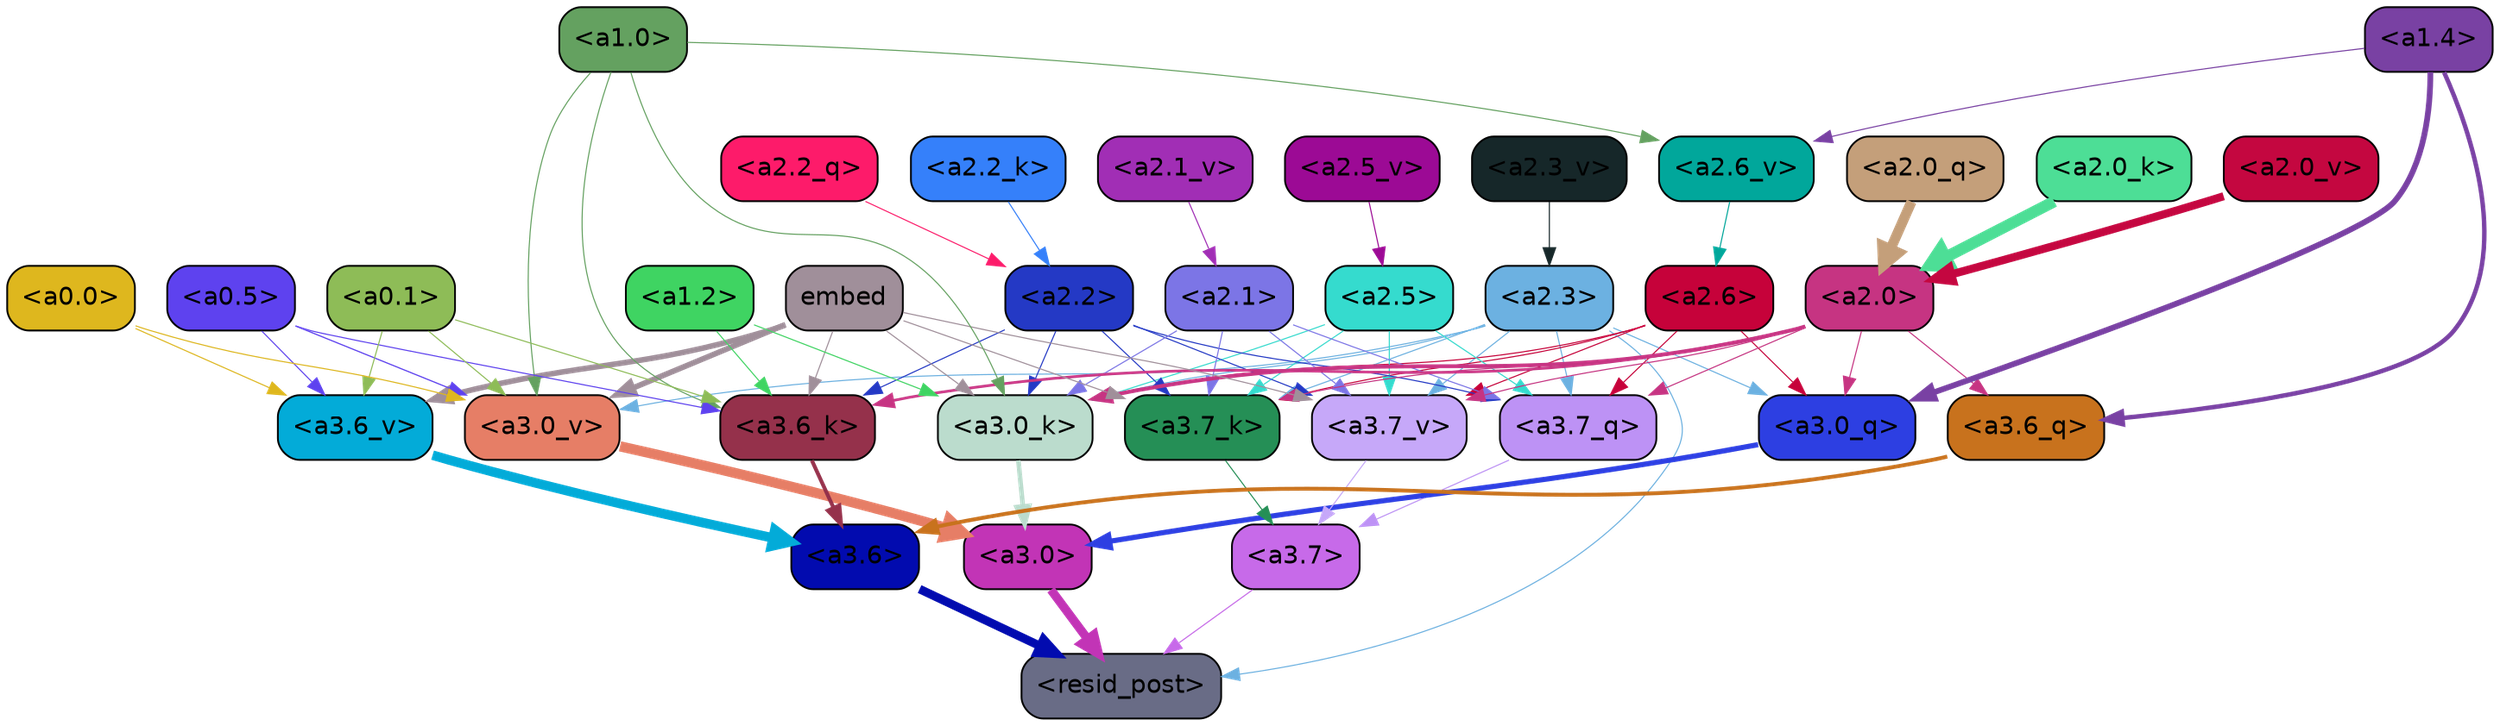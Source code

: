 strict digraph "" {
	graph [bgcolor=transparent,
		layout=dot,
		overlap=false,
		splines=true
	];
	"<a3.7>"	[color=black,
		fillcolor="#c76ae9",
		fontname=Helvetica,
		shape=box,
		style="filled, rounded"];
	"<resid_post>"	[color=black,
		fillcolor="#696c86",
		fontname=Helvetica,
		shape=box,
		style="filled, rounded"];
	"<a3.7>" -> "<resid_post>"	[color="#c76ae9",
		penwidth=0.6];
	"<a3.6>"	[color=black,
		fillcolor="#020baf",
		fontname=Helvetica,
		shape=box,
		style="filled, rounded"];
	"<a3.6>" -> "<resid_post>"	[color="#020baf",
		penwidth=4.7534414529800415];
	"<a3.0>"	[color=black,
		fillcolor="#c234b6",
		fontname=Helvetica,
		shape=box,
		style="filled, rounded"];
	"<a3.0>" -> "<resid_post>"	[color="#c234b6",
		penwidth=4.898576855659485];
	"<a2.3>"	[color=black,
		fillcolor="#6cb1e1",
		fontname=Helvetica,
		shape=box,
		style="filled, rounded"];
	"<a2.3>" -> "<resid_post>"	[color="#6cb1e1",
		penwidth=0.6];
	"<a3.7_q>"	[color=black,
		fillcolor="#bd92f5",
		fontname=Helvetica,
		shape=box,
		style="filled, rounded"];
	"<a2.3>" -> "<a3.7_q>"	[color="#6cb1e1",
		penwidth=0.6];
	"<a3.0_q>"	[color=black,
		fillcolor="#2d3fe2",
		fontname=Helvetica,
		shape=box,
		style="filled, rounded"];
	"<a2.3>" -> "<a3.0_q>"	[color="#6cb1e1",
		penwidth=0.6];
	"<a3.7_k>"	[color=black,
		fillcolor="#258f56",
		fontname=Helvetica,
		shape=box,
		style="filled, rounded"];
	"<a2.3>" -> "<a3.7_k>"	[color="#6cb1e1",
		penwidth=0.6];
	"<a3.0_k>"	[color=black,
		fillcolor="#bbdccd",
		fontname=Helvetica,
		shape=box,
		style="filled, rounded"];
	"<a2.3>" -> "<a3.0_k>"	[color="#6cb1e1",
		penwidth=0.6];
	"<a3.7_v>"	[color=black,
		fillcolor="#c6a8f9",
		fontname=Helvetica,
		shape=box,
		style="filled, rounded"];
	"<a2.3>" -> "<a3.7_v>"	[color="#6cb1e1",
		penwidth=0.6];
	"<a3.0_v>"	[color=black,
		fillcolor="#e67e66",
		fontname=Helvetica,
		shape=box,
		style="filled, rounded"];
	"<a2.3>" -> "<a3.0_v>"	[color="#6cb1e1",
		penwidth=0.6];
	"<a3.7_q>" -> "<a3.7>"	[color="#bd92f5",
		penwidth=0.6];
	"<a3.6_q>"	[color=black,
		fillcolor="#c8721d",
		fontname=Helvetica,
		shape=box,
		style="filled, rounded"];
	"<a3.6_q>" -> "<a3.6>"	[color="#c8721d",
		penwidth=2.160832464694977];
	"<a3.0_q>" -> "<a3.0>"	[color="#2d3fe2",
		penwidth=2.870753765106201];
	"<a3.7_k>" -> "<a3.7>"	[color="#258f56",
		penwidth=0.6];
	"<a3.6_k>"	[color=black,
		fillcolor="#95314b",
		fontname=Helvetica,
		shape=box,
		style="filled, rounded"];
	"<a3.6_k>" -> "<a3.6>"	[color="#95314b",
		penwidth=2.13908451795578];
	"<a3.0_k>" -> "<a3.0>"	[color="#bbdccd",
		penwidth=2.520303964614868];
	"<a3.7_v>" -> "<a3.7>"	[color="#c6a8f9",
		penwidth=0.6];
	"<a3.6_v>"	[color=black,
		fillcolor="#03abd8",
		fontname=Helvetica,
		shape=box,
		style="filled, rounded"];
	"<a3.6_v>" -> "<a3.6>"	[color="#03abd8",
		penwidth=5.297133803367615];
	"<a3.0_v>" -> "<a3.0>"	[color="#e67e66",
		penwidth=5.680712580680847];
	"<a2.6>"	[color=black,
		fillcolor="#c6023a",
		fontname=Helvetica,
		shape=box,
		style="filled, rounded"];
	"<a2.6>" -> "<a3.7_q>"	[color="#c6023a",
		penwidth=0.6];
	"<a2.6>" -> "<a3.0_q>"	[color="#c6023a",
		penwidth=0.6];
	"<a2.6>" -> "<a3.7_k>"	[color="#c6023a",
		penwidth=0.6];
	"<a2.6>" -> "<a3.0_k>"	[color="#c6023a",
		penwidth=0.6];
	"<a2.6>" -> "<a3.7_v>"	[color="#c6023a",
		penwidth=0.6];
	"<a2.5>"	[color=black,
		fillcolor="#35dbce",
		fontname=Helvetica,
		shape=box,
		style="filled, rounded"];
	"<a2.5>" -> "<a3.7_q>"	[color="#35dbce",
		penwidth=0.6];
	"<a2.5>" -> "<a3.7_k>"	[color="#35dbce",
		penwidth=0.6];
	"<a2.5>" -> "<a3.0_k>"	[color="#35dbce",
		penwidth=0.6];
	"<a2.5>" -> "<a3.7_v>"	[color="#35dbce",
		penwidth=0.6];
	"<a2.2>"	[color=black,
		fillcolor="#2439c5",
		fontname=Helvetica,
		shape=box,
		style="filled, rounded"];
	"<a2.2>" -> "<a3.7_q>"	[color="#2439c5",
		penwidth=0.6];
	"<a2.2>" -> "<a3.7_k>"	[color="#2439c5",
		penwidth=0.6];
	"<a2.2>" -> "<a3.6_k>"	[color="#2439c5",
		penwidth=0.6];
	"<a2.2>" -> "<a3.0_k>"	[color="#2439c5",
		penwidth=0.6];
	"<a2.2>" -> "<a3.7_v>"	[color="#2439c5",
		penwidth=0.6];
	"<a2.1>"	[color=black,
		fillcolor="#7c75e6",
		fontname=Helvetica,
		shape=box,
		style="filled, rounded"];
	"<a2.1>" -> "<a3.7_q>"	[color="#7c75e6",
		penwidth=0.6];
	"<a2.1>" -> "<a3.7_k>"	[color="#7c75e6",
		penwidth=0.6];
	"<a2.1>" -> "<a3.0_k>"	[color="#7c75e6",
		penwidth=0.6];
	"<a2.1>" -> "<a3.7_v>"	[color="#7c75e6",
		penwidth=0.6];
	"<a2.0>"	[color=black,
		fillcolor="#c63482",
		fontname=Helvetica,
		shape=box,
		style="filled, rounded"];
	"<a2.0>" -> "<a3.7_q>"	[color="#c63482",
		penwidth=0.6];
	"<a2.0>" -> "<a3.6_q>"	[color="#c63482",
		penwidth=0.6];
	"<a2.0>" -> "<a3.0_q>"	[color="#c63482",
		penwidth=0.6];
	"<a2.0>" -> "<a3.7_k>"	[color="#c63482",
		penwidth=0.6];
	"<a2.0>" -> "<a3.6_k>"	[color="#c63482",
		penwidth=1.4855384826660156];
	"<a2.0>" -> "<a3.0_k>"	[color="#c63482",
		penwidth=2.142689883708954];
	"<a2.0>" -> "<a3.7_v>"	[color="#c63482",
		penwidth=0.6];
	"<a1.4>"	[color=black,
		fillcolor="#7941a3",
		fontname=Helvetica,
		shape=box,
		style="filled, rounded"];
	"<a1.4>" -> "<a3.6_q>"	[color="#7941a3",
		penwidth=2.4767253398895264];
	"<a1.4>" -> "<a3.0_q>"	[color="#7941a3",
		penwidth=3.192750334739685];
	"<a2.6_v>"	[color=black,
		fillcolor="#01a79b",
		fontname=Helvetica,
		shape=box,
		style="filled, rounded"];
	"<a1.4>" -> "<a2.6_v>"	[color="#7941a3",
		penwidth=0.6];
	embed	[color=black,
		fillcolor="#a08f9a",
		fontname=Helvetica,
		shape=box,
		style="filled, rounded"];
	embed -> "<a3.7_k>"	[color="#a08f9a",
		penwidth=0.6];
	embed -> "<a3.6_k>"	[color="#a08f9a",
		penwidth=0.6];
	embed -> "<a3.0_k>"	[color="#a08f9a",
		penwidth=0.6015868484973907];
	embed -> "<a3.7_v>"	[color="#a08f9a",
		penwidth=0.6];
	embed -> "<a3.6_v>"	[color="#a08f9a",
		penwidth=3.067279100418091];
	embed -> "<a3.0_v>"	[color="#a08f9a",
		penwidth=3.0891895294189453];
	"<a1.2>"	[color=black,
		fillcolor="#3fd462",
		fontname=Helvetica,
		shape=box,
		style="filled, rounded"];
	"<a1.2>" -> "<a3.6_k>"	[color="#3fd462",
		penwidth=0.6];
	"<a1.2>" -> "<a3.0_k>"	[color="#3fd462",
		penwidth=0.6];
	"<a1.0>"	[color=black,
		fillcolor="#64a160",
		fontname=Helvetica,
		shape=box,
		style="filled, rounded"];
	"<a1.0>" -> "<a3.6_k>"	[color="#64a160",
		penwidth=0.6];
	"<a1.0>" -> "<a3.0_k>"	[color="#64a160",
		penwidth=0.6];
	"<a1.0>" -> "<a3.0_v>"	[color="#64a160",
		penwidth=0.6];
	"<a1.0>" -> "<a2.6_v>"	[color="#64a160",
		penwidth=0.6];
	"<a0.5>"	[color=black,
		fillcolor="#5e42ef",
		fontname=Helvetica,
		shape=box,
		style="filled, rounded"];
	"<a0.5>" -> "<a3.6_k>"	[color="#5e42ef",
		penwidth=0.6];
	"<a0.5>" -> "<a3.6_v>"	[color="#5e42ef",
		penwidth=0.6];
	"<a0.5>" -> "<a3.0_v>"	[color="#5e42ef",
		penwidth=0.6549575447570533];
	"<a0.1>"	[color=black,
		fillcolor="#8ebc57",
		fontname=Helvetica,
		shape=box,
		style="filled, rounded"];
	"<a0.1>" -> "<a3.6_k>"	[color="#8ebc57",
		penwidth=0.6];
	"<a0.1>" -> "<a3.6_v>"	[color="#8ebc57",
		penwidth=0.6];
	"<a0.1>" -> "<a3.0_v>"	[color="#8ebc57",
		penwidth=0.6];
	"<a0.0>"	[color=black,
		fillcolor="#deb71e",
		fontname=Helvetica,
		shape=box,
		style="filled, rounded"];
	"<a0.0>" -> "<a3.6_v>"	[color="#deb71e",
		penwidth=0.6];
	"<a0.0>" -> "<a3.0_v>"	[color="#deb71e",
		penwidth=0.6];
	"<a2.2_q>"	[color=black,
		fillcolor="#fd1b6a",
		fontname=Helvetica,
		shape=box,
		style="filled, rounded"];
	"<a2.2_q>" -> "<a2.2>"	[color="#fd1b6a",
		penwidth=0.6];
	"<a2.0_q>"	[color=black,
		fillcolor="#c49f7a",
		fontname=Helvetica,
		shape=box,
		style="filled, rounded"];
	"<a2.0_q>" -> "<a2.0>"	[color="#c49f7a",
		penwidth=5.653985500335693];
	"<a2.2_k>"	[color=black,
		fillcolor="#3580fa",
		fontname=Helvetica,
		shape=box,
		style="filled, rounded"];
	"<a2.2_k>" -> "<a2.2>"	[color="#3580fa",
		penwidth=0.6];
	"<a2.0_k>"	[color=black,
		fillcolor="#4dde96",
		fontname=Helvetica,
		shape=box,
		style="filled, rounded"];
	"<a2.0_k>" -> "<a2.0>"	[color="#4dde96",
		penwidth=6.397904872894287];
	"<a2.6_v>" -> "<a2.6>"	[color="#01a79b",
		penwidth=0.6];
	"<a2.5_v>"	[color=black,
		fillcolor="#9c0a95",
		fontname=Helvetica,
		shape=box,
		style="filled, rounded"];
	"<a2.5_v>" -> "<a2.5>"	[color="#9c0a95",
		penwidth=0.6];
	"<a2.3_v>"	[color=black,
		fillcolor="#162729",
		fontname=Helvetica,
		shape=box,
		style="filled, rounded"];
	"<a2.3_v>" -> "<a2.3>"	[color="#162729",
		penwidth=0.6];
	"<a2.1_v>"	[color=black,
		fillcolor="#a12eb5",
		fontname=Helvetica,
		shape=box,
		style="filled, rounded"];
	"<a2.1_v>" -> "<a2.1>"	[color="#a12eb5",
		penwidth=0.6];
	"<a2.0_v>"	[color=black,
		fillcolor="#c40740",
		fontname=Helvetica,
		shape=box,
		style="filled, rounded"];
	"<a2.0_v>" -> "<a2.0>"	[color="#c40740",
		penwidth=4.48047137260437];
}
